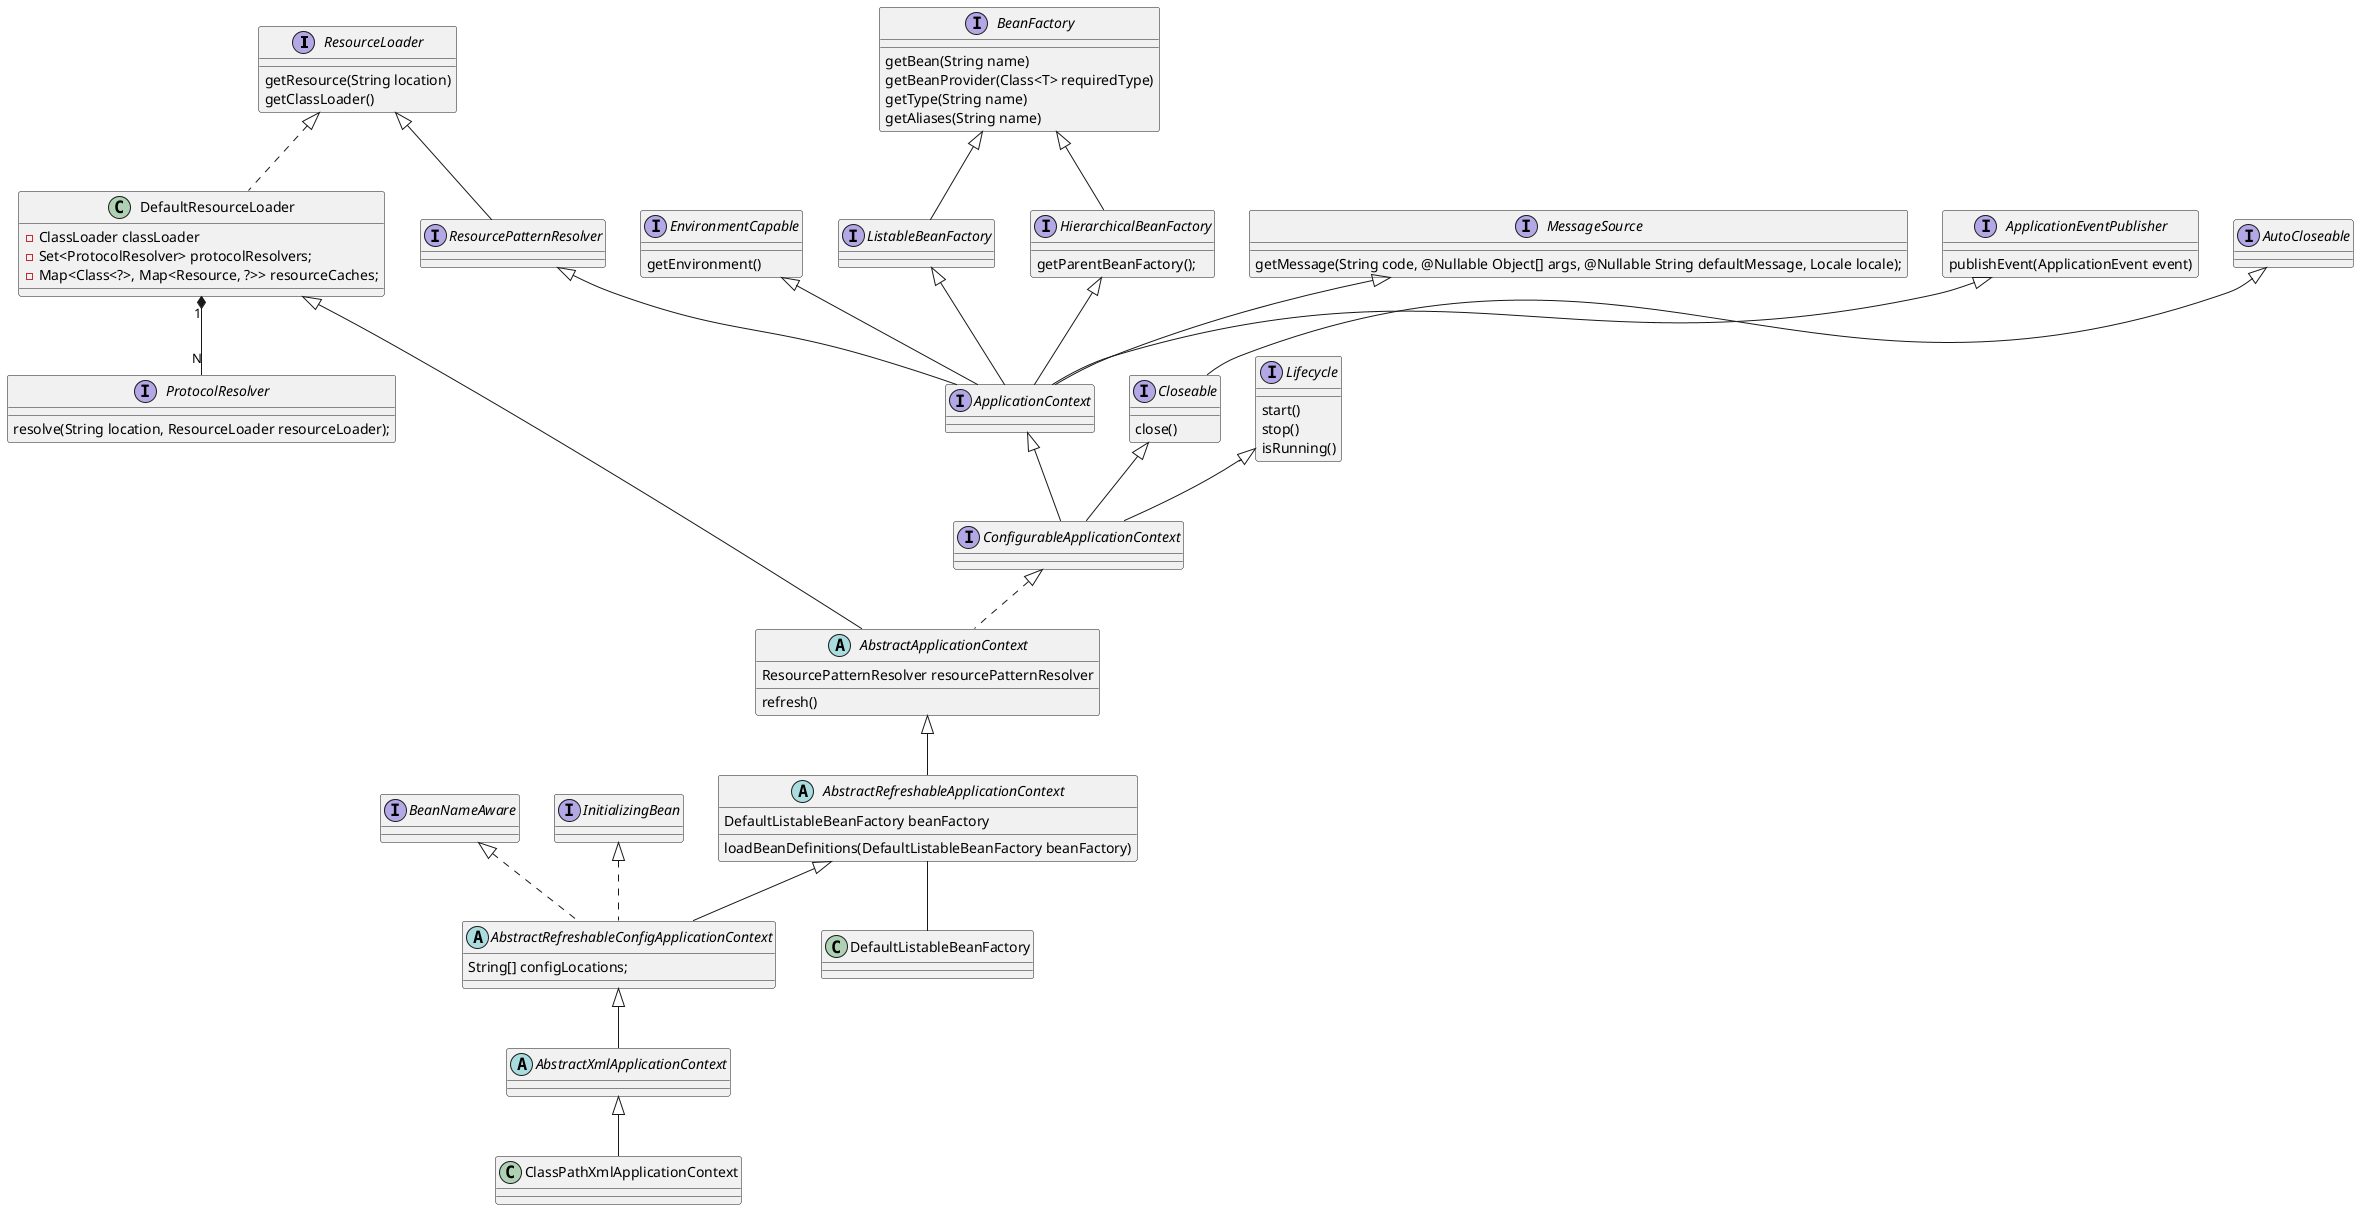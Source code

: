 @startuml


interface ResourceLoader {
    getResource(String location)
    getClassLoader()
}

ResourceLoader <|.. DefaultResourceLoader


interface ProtocolResolver{
    resolve(String location, ResourceLoader resourceLoader);
}

class DefaultResourceLoader {
    - ClassLoader classLoader
    - Set<ProtocolResolver> protocolResolvers;
    - Map<Class<?>, Map<Resource, ?>> resourceCaches;
}

DefaultResourceLoader "1" *-- "N" ProtocolResolver

interface AutoCloseable
interface Closeable {
    close()
}
AutoCloseable <|-- Closeable

interface Lifecycle {
    start()
    stop()
    isRunning()
}



interface EnvironmentCapable {
    getEnvironment()
}

interface BeanFactory {
    getBean(String name)
    getBeanProvider(Class<T> requiredType)
    getType(String name)
    getAliases(String name)
}

interface ListableBeanFactory

BeanFactory <|-- ListableBeanFactory


interface HierarchicalBeanFactory{
    getParentBeanFactory();
}

BeanFactory <|-- HierarchicalBeanFactory

interface MessageSource {
    getMessage(String code, @Nullable Object[] args, @Nullable String defaultMessage, Locale locale);
}
interface ApplicationEventPublisher {
    publishEvent(ApplicationEvent event)
}
interface ResourcePatternResolver
ResourceLoader <|-- ResourcePatternResolver




interface ApplicationContext

EnvironmentCapable <|-- ApplicationContext
ListableBeanFactory <|-- ApplicationContext
HierarchicalBeanFactory <|-- ApplicationContext
MessageSource <|-- ApplicationContext
ApplicationEventPublisher <|-- ApplicationContext
ResourcePatternResolver <|-- ApplicationContext


interface ConfigurableApplicationContext


Closeable <|-- ConfigurableApplicationContext
Lifecycle <|-- ConfigurableApplicationContext
ApplicationContext <|-- ConfigurableApplicationContext


abstract class AbstractApplicationContext{
    ResourcePatternResolver resourcePatternResolver
    refresh()
}

DefaultResourceLoader <|-- AbstractApplicationContext
ConfigurableApplicationContext <|.. AbstractApplicationContext


abstract class AbstractRefreshableApplicationContext {
    DefaultListableBeanFactory beanFactory
    loadBeanDefinitions(DefaultListableBeanFactory beanFactory)
}

AbstractApplicationContext <|-- AbstractRefreshableApplicationContext


interface BeanNameAware

interface InitializingBean

abstract class AbstractRefreshableConfigApplicationContext {
    String[] configLocations;
}

AbstractRefreshableApplicationContext <|-- AbstractRefreshableConfigApplicationContext
BeanNameAware <|.. AbstractRefreshableConfigApplicationContext
InitializingBean <|.. AbstractRefreshableConfigApplicationContext

abstract class AbstractXmlApplicationContext

AbstractRefreshableConfigApplicationContext <|-- AbstractXmlApplicationContext

class ClassPathXmlApplicationContext


AbstractXmlApplicationContext <|-- ClassPathXmlApplicationContext


class DefaultListableBeanFactory

AbstractRefreshableApplicationContext --  DefaultListableBeanFactory
@enduml